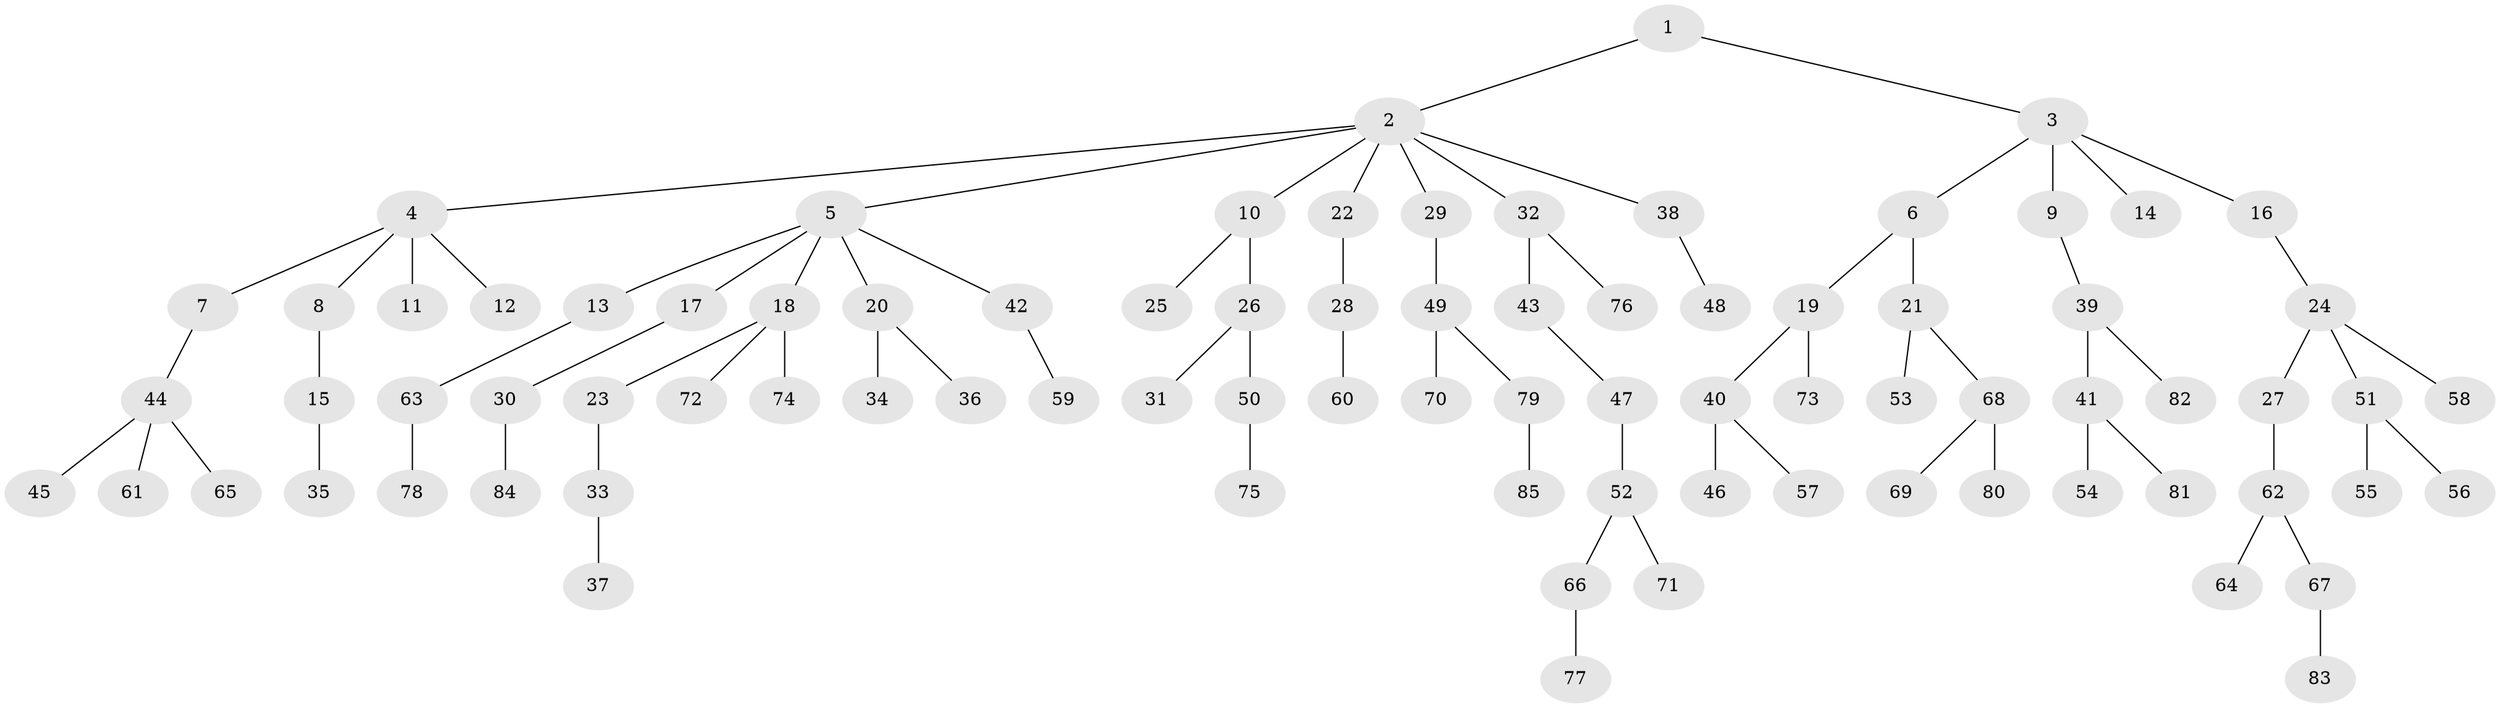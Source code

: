 // Generated by graph-tools (version 1.1) at 2025/36/03/09/25 02:36:31]
// undirected, 85 vertices, 84 edges
graph export_dot {
graph [start="1"]
  node [color=gray90,style=filled];
  1;
  2;
  3;
  4;
  5;
  6;
  7;
  8;
  9;
  10;
  11;
  12;
  13;
  14;
  15;
  16;
  17;
  18;
  19;
  20;
  21;
  22;
  23;
  24;
  25;
  26;
  27;
  28;
  29;
  30;
  31;
  32;
  33;
  34;
  35;
  36;
  37;
  38;
  39;
  40;
  41;
  42;
  43;
  44;
  45;
  46;
  47;
  48;
  49;
  50;
  51;
  52;
  53;
  54;
  55;
  56;
  57;
  58;
  59;
  60;
  61;
  62;
  63;
  64;
  65;
  66;
  67;
  68;
  69;
  70;
  71;
  72;
  73;
  74;
  75;
  76;
  77;
  78;
  79;
  80;
  81;
  82;
  83;
  84;
  85;
  1 -- 2;
  1 -- 3;
  2 -- 4;
  2 -- 5;
  2 -- 10;
  2 -- 22;
  2 -- 29;
  2 -- 32;
  2 -- 38;
  3 -- 6;
  3 -- 9;
  3 -- 14;
  3 -- 16;
  4 -- 7;
  4 -- 8;
  4 -- 11;
  4 -- 12;
  5 -- 13;
  5 -- 17;
  5 -- 18;
  5 -- 20;
  5 -- 42;
  6 -- 19;
  6 -- 21;
  7 -- 44;
  8 -- 15;
  9 -- 39;
  10 -- 25;
  10 -- 26;
  13 -- 63;
  15 -- 35;
  16 -- 24;
  17 -- 30;
  18 -- 23;
  18 -- 72;
  18 -- 74;
  19 -- 40;
  19 -- 73;
  20 -- 34;
  20 -- 36;
  21 -- 53;
  21 -- 68;
  22 -- 28;
  23 -- 33;
  24 -- 27;
  24 -- 51;
  24 -- 58;
  26 -- 31;
  26 -- 50;
  27 -- 62;
  28 -- 60;
  29 -- 49;
  30 -- 84;
  32 -- 43;
  32 -- 76;
  33 -- 37;
  38 -- 48;
  39 -- 41;
  39 -- 82;
  40 -- 46;
  40 -- 57;
  41 -- 54;
  41 -- 81;
  42 -- 59;
  43 -- 47;
  44 -- 45;
  44 -- 61;
  44 -- 65;
  47 -- 52;
  49 -- 70;
  49 -- 79;
  50 -- 75;
  51 -- 55;
  51 -- 56;
  52 -- 66;
  52 -- 71;
  62 -- 64;
  62 -- 67;
  63 -- 78;
  66 -- 77;
  67 -- 83;
  68 -- 69;
  68 -- 80;
  79 -- 85;
}
